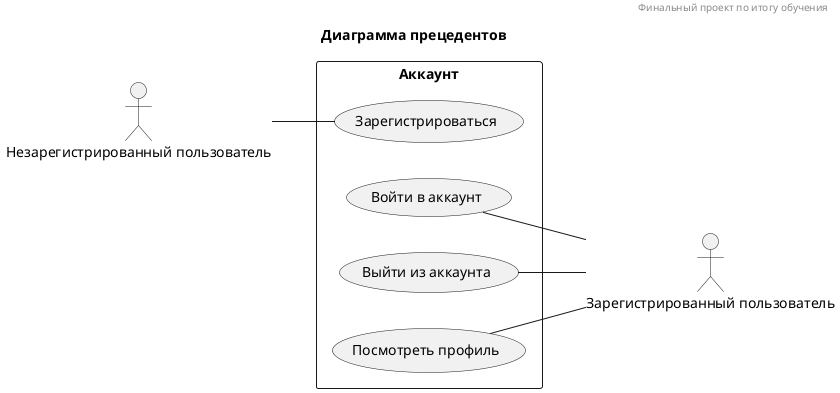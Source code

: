 @startuml

header Финальный проект по итогу обучения
title Диаграмма прецедентов

left to right direction

rectangle "Аккаунт" {
  usecase "Зарегистрироваться" as register
  usecase "Войти в аккаунт" as log_in
  usecase "Выйти из аккаунта" as log_out
  usecase "Посмотреть профиль" as check_profile
}

actor "Зарегистрированный пользователь" as user

log_in -- user
log_out -- user
check_profile -- user

actor "Незарегистрированный пользователь" as unknown_user
unknown_user -- register

@enduml
